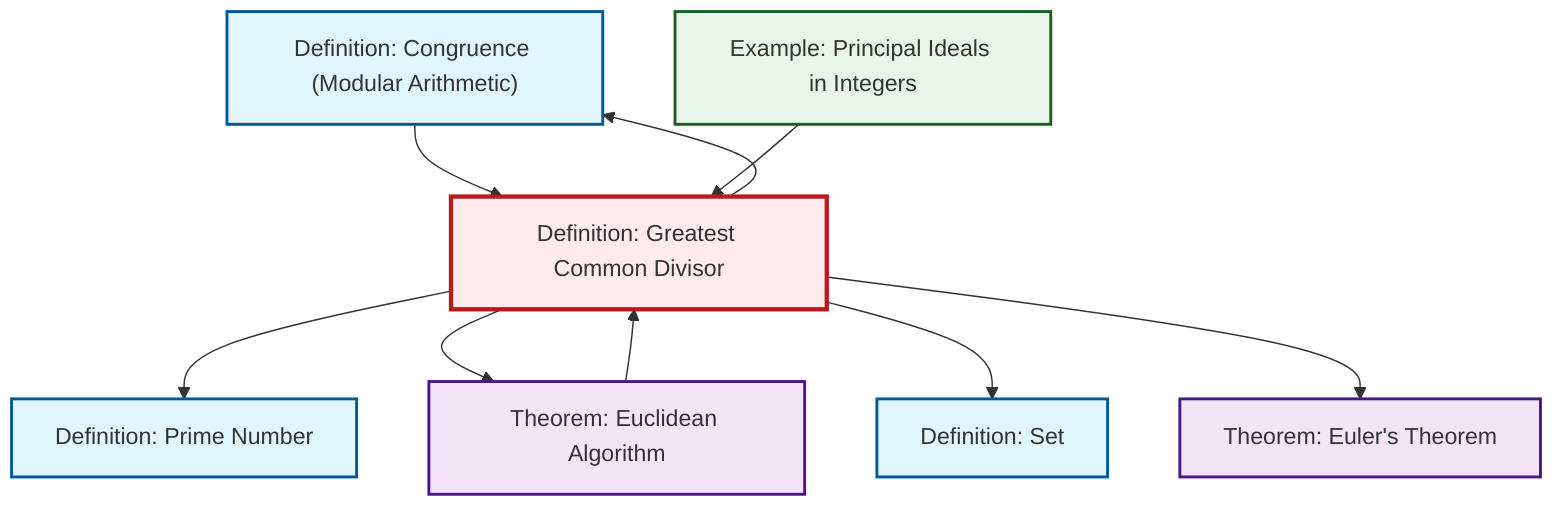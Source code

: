 graph TD
    classDef definition fill:#e1f5fe,stroke:#01579b,stroke-width:2px
    classDef theorem fill:#f3e5f5,stroke:#4a148c,stroke-width:2px
    classDef axiom fill:#fff3e0,stroke:#e65100,stroke-width:2px
    classDef example fill:#e8f5e9,stroke:#1b5e20,stroke-width:2px
    classDef current fill:#ffebee,stroke:#b71c1c,stroke-width:3px
    def-congruence["Definition: Congruence (Modular Arithmetic)"]:::definition
    thm-euler["Theorem: Euler's Theorem"]:::theorem
    thm-euclidean-algorithm["Theorem: Euclidean Algorithm"]:::theorem
    def-prime["Definition: Prime Number"]:::definition
    def-gcd["Definition: Greatest Common Divisor"]:::definition
    ex-principal-ideal["Example: Principal Ideals in Integers"]:::example
    def-set["Definition: Set"]:::definition
    def-congruence --> def-gcd
    def-gcd --> def-prime
    ex-principal-ideal --> def-gcd
    def-gcd --> def-congruence
    thm-euclidean-algorithm --> def-gcd
    def-gcd --> thm-euclidean-algorithm
    def-gcd --> def-set
    def-gcd --> thm-euler
    class def-gcd current